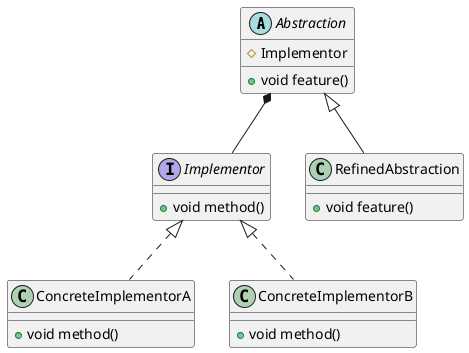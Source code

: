 @startuml

Abstraction *-- Implementor

abstract class Abstraction {
  #Implementor

  +void feature()
}

class RefinedAbstraction extends Abstraction {
  +void feature()
}

interface Implementor {
  +void method()
}

class ConcreteImplementorA implements Implementor {
  +void method()
}

class ConcreteImplementorB implements Implementor {
  +void method()
}

@enduml